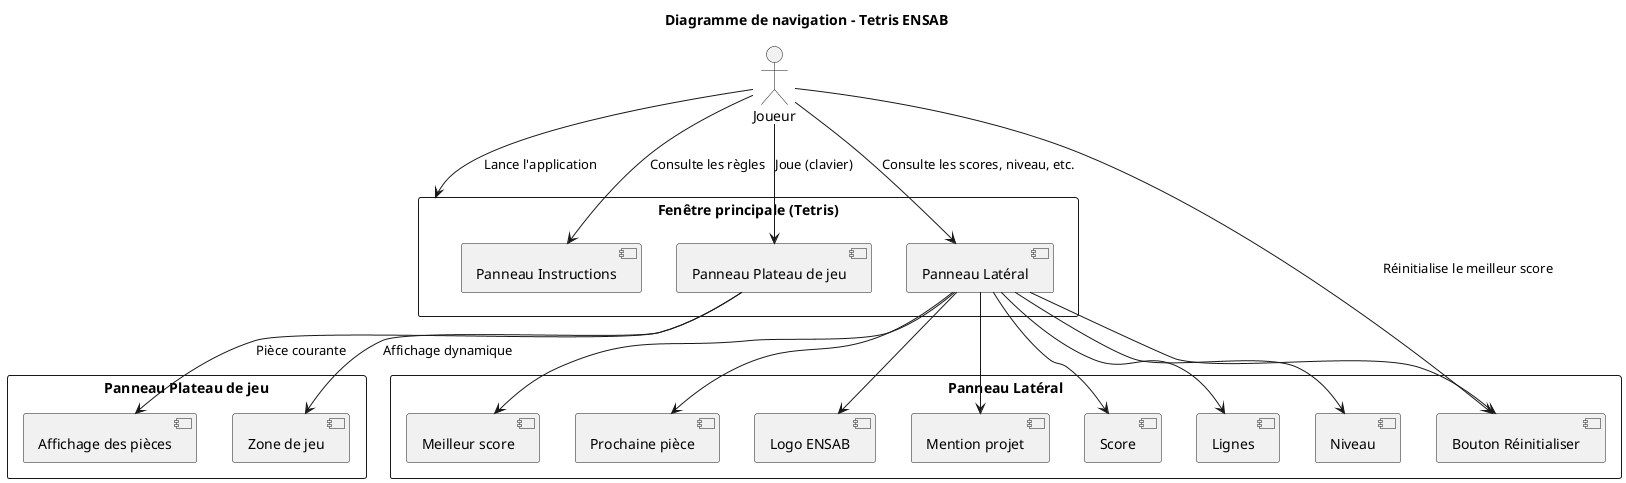 @startuml
title Diagramme de navigation - Tetris ENSAB

actor Joueur

rectangle "Fenêtre principale (Tetris)" as Tetris {
  [Panneau Instructions]
  [Panneau Plateau de jeu]
  [Panneau Latéral]
}

rectangle "Panneau Plateau de jeu" as Board {
  [Zone de jeu]
  [Affichage des pièces]
}

rectangle "Panneau Latéral" as SidePanel {
  [Score]
  [Lignes]
  [Niveau]
  [Meilleur score]
  [Bouton Réinitialiser]
  [Prochaine pièce]
  [Logo ENSAB]
  [Mention projet]
}

Joueur --> Tetris : Lance l'application
Joueur --> [Panneau Instructions] : Consulte les règles
Joueur --> [Panneau Plateau de jeu] : Joue (clavier)
Joueur --> [Panneau Latéral] : Consulte les scores, niveau, etc.
Joueur --> [Bouton Réinitialiser] : Réinitialise le meilleur score

[Panneau Plateau de jeu] --> [Zone de jeu] : Affichage dynamique
[Panneau Plateau de jeu] --> [Affichage des pièces] : Pièce courante

[Panneau Latéral] --> [Score]
[Panneau Latéral] --> [Lignes]
[Panneau Latéral] --> [Niveau]
[Panneau Latéral] --> [Meilleur score]
[Panneau Latéral] --> [Bouton Réinitialiser]
[Panneau Latéral] --> [Prochaine pièce]
[Panneau Latéral] --> [Logo ENSAB]
[Panneau Latéral] --> [Mention projet]

@enduml

